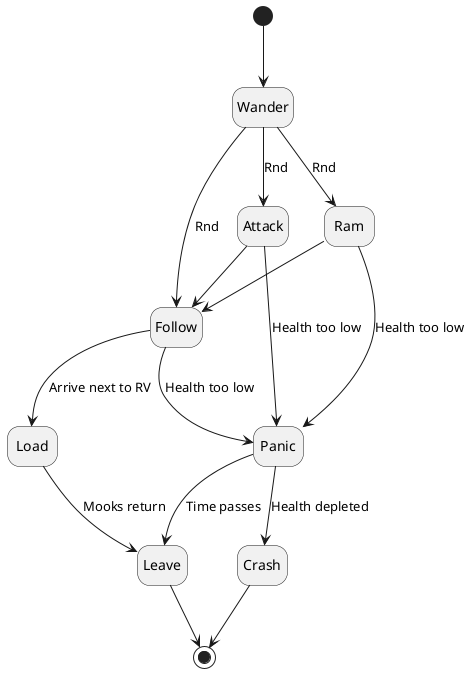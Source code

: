 ﻿@startuml
hide empty description
'' Enemy AI State Diagram
skinparam backgroundColor transparent
skinparam monochrome true
skinparam shadowing false

[*] --> Wander
Wander --> Ram : Rnd
Wander --> Follow : Rnd
Wander --> Attack : Rnd

Ram --> Panic : Health too low
Follow --> Panic : Health too low
Attack --> Panic : Health too low

Ram --> Follow
Attack --> Follow
Follow --> Load : Arrive next to RV
Load --> Leave : Mooks return

Panic --> Crash : Health depleted
Panic --> Leave : Time passes

Leave --> [*]
Crash --> [*]
@enduml